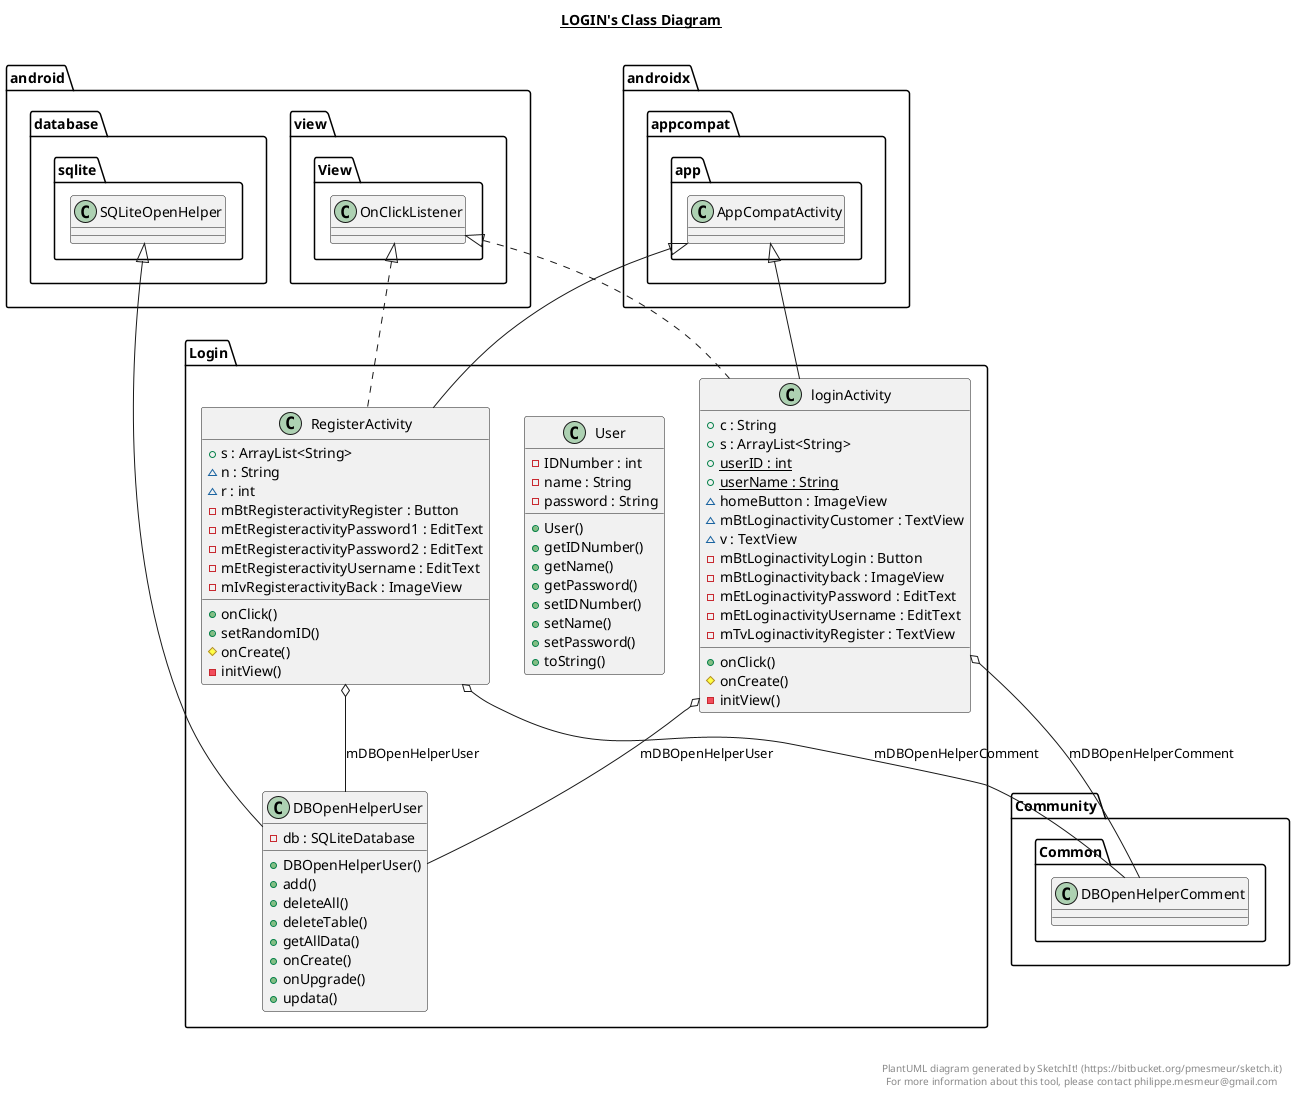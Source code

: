 @startuml

title __LOGIN's Class Diagram__\n

  namespace Login {
    class Login.DBOpenHelperUser {
        - db : SQLiteDatabase
        + DBOpenHelperUser()
        + add()
        + deleteAll()
        + deleteTable()
        + getAllData()
        + onCreate()
        + onUpgrade()
        + updata()
    }
  }
  

  namespace Login {
    class Login.RegisterActivity {
        + s : ArrayList<String>
        ~ n : String
        ~ r : int
        - mBtRegisteractivityRegister : Button
        - mEtRegisteractivityPassword1 : EditText
        - mEtRegisteractivityPassword2 : EditText
        - mEtRegisteractivityUsername : EditText
        - mIvRegisteractivityBack : ImageView
        + onClick()
        + setRandomID()
        # onCreate()
        - initView()
    }
  }
  

  namespace Login {
    class Login.User {
        - IDNumber : int
        - name : String
        - password : String
        + User()
        + getIDNumber()
        + getName()
        + getPassword()
        + setIDNumber()
        + setName()
        + setPassword()
        + toString()
    }
  }
  

  namespace Login {
    class Login.loginActivity {
        + c : String
        + s : ArrayList<String>
        {static} + userID : int
        {static} + userName : String
        ~ homeButton : ImageView
        ~ mBtLoginactivityCustomer : TextView
        ~ v : TextView
        - mBtLoginactivityLogin : Button
        - mBtLoginactivityback : ImageView
        - mEtLoginactivityPassword : EditText
        - mEtLoginactivityUsername : EditText
        - mTvLoginactivityRegister : TextView
        + onClick()
        # onCreate()
        - initView()
    }
  }
  

  Login.DBOpenHelperUser -up-|> android.database.sqlite.SQLiteOpenHelper
  Login.RegisterActivity .up.|> android.view.View.OnClickListener
  Login.RegisterActivity -up-|> androidx.appcompat.app.AppCompatActivity
  Login.RegisterActivity o-- Community.Common.DBOpenHelperComment : mDBOpenHelperComment
  Login.RegisterActivity o-- Login.DBOpenHelperUser : mDBOpenHelperUser
  Login.loginActivity .up.|> android.view.View.OnClickListener
  Login.loginActivity -up-|> androidx.appcompat.app.AppCompatActivity
  Login.loginActivity o-- Community.Common.DBOpenHelperComment : mDBOpenHelperComment
  Login.loginActivity o-- Login.DBOpenHelperUser : mDBOpenHelperUser


right footer


PlantUML diagram generated by SketchIt! (https://bitbucket.org/pmesmeur/sketch.it)
For more information about this tool, please contact philippe.mesmeur@gmail.com
endfooter

@enduml
